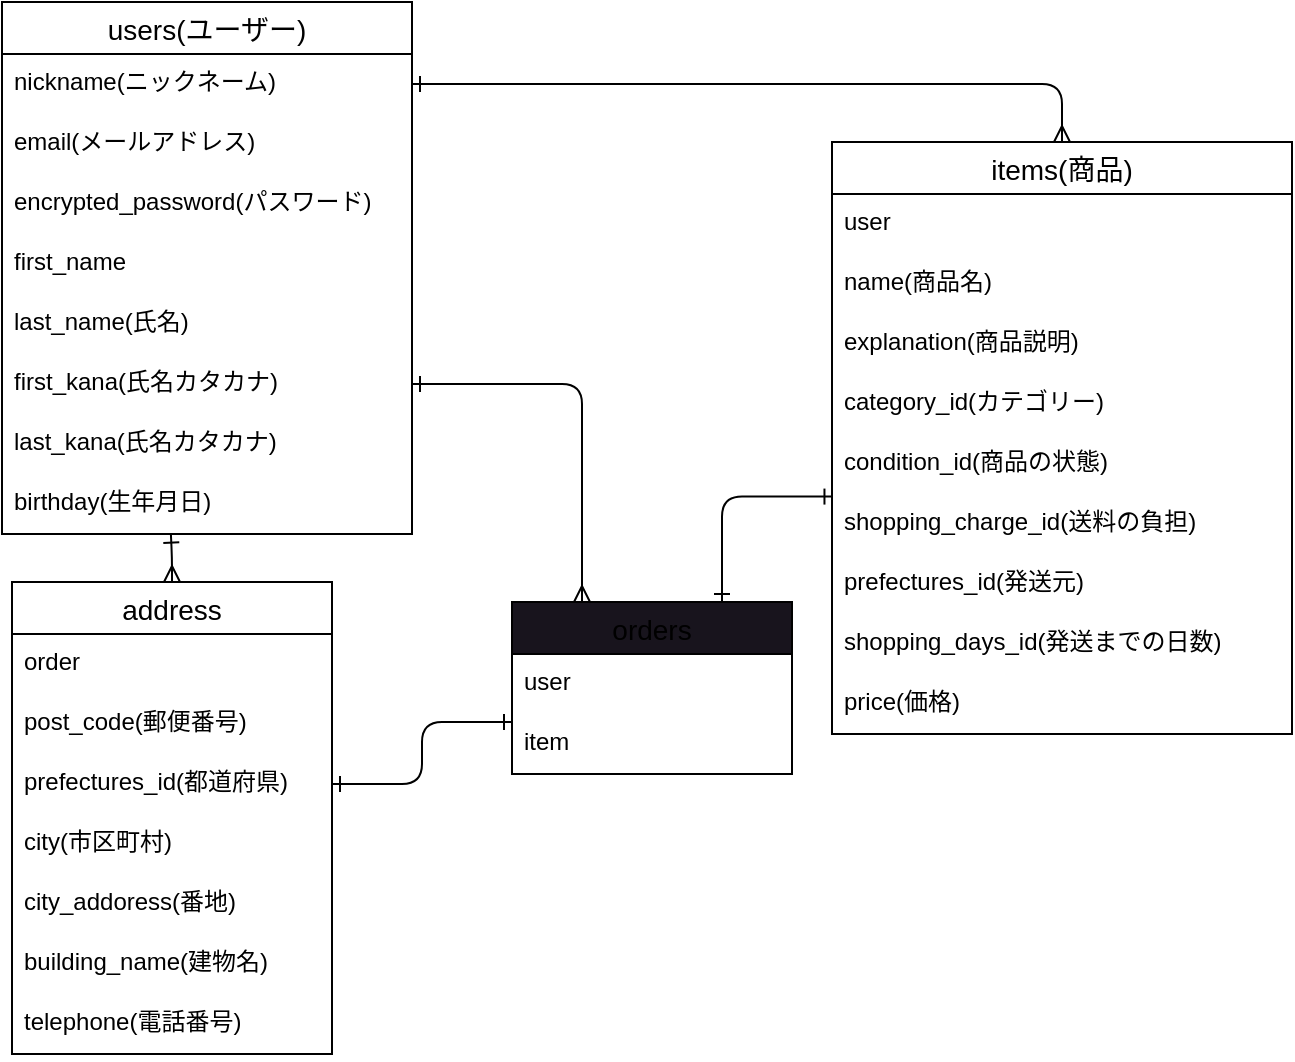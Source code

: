 <mxfile>
    <diagram id="hBhVUn458CZT0cItxljj" name="ページ3">
        <mxGraphModel dx="497" dy="497" grid="1" gridSize="10" guides="1" tooltips="1" connect="1" arrows="1" fold="1" page="1" pageScale="1" pageWidth="827" pageHeight="1169" math="0" shadow="0">
            <root>
                <mxCell id="0"/>
                <mxCell id="1" parent="0"/>
                <mxCell id="Ea6Bec1mbJExKDXvfB3p-1" value="users(ユーザー)" style="swimlane;fontStyle=0;childLayout=stackLayout;horizontal=1;startSize=26;horizontalStack=0;resizeParent=1;resizeParentMax=0;resizeLast=0;collapsible=1;marginBottom=0;align=center;fontSize=14;strokeWidth=1;fillColor=none;" parent="1" vertex="1">
                    <mxGeometry x="15" y="10" width="205" height="266" as="geometry"/>
                </mxCell>
                <mxCell id="Ea6Bec1mbJExKDXvfB3p-2" value="nickname(ニックネーム)   " style="text;strokeColor=none;fillColor=none;spacingLeft=4;spacingRight=4;overflow=hidden;rotatable=0;points=[[0,0.5],[1,0.5]];portConstraint=eastwest;fontSize=12;strokeWidth=1;" parent="Ea6Bec1mbJExKDXvfB3p-1" vertex="1">
                    <mxGeometry y="26" width="205" height="30" as="geometry"/>
                </mxCell>
                <mxCell id="Ea6Bec1mbJExKDXvfB3p-3" value="email(メールアドレス)" style="text;strokeColor=none;fillColor=none;spacingLeft=4;spacingRight=4;overflow=hidden;rotatable=0;points=[[0,0.5],[1,0.5]];portConstraint=eastwest;fontSize=12;strokeWidth=1;" parent="Ea6Bec1mbJExKDXvfB3p-1" vertex="1">
                    <mxGeometry y="56" width="205" height="30" as="geometry"/>
                </mxCell>
                <mxCell id="Ea6Bec1mbJExKDXvfB3p-4" value="encrypted_password(パスワード)" style="text;strokeColor=none;fillColor=none;spacingLeft=4;spacingRight=4;overflow=hidden;rotatable=0;points=[[0,0.5],[1,0.5]];portConstraint=eastwest;fontSize=12;strokeWidth=1;" parent="Ea6Bec1mbJExKDXvfB3p-1" vertex="1">
                    <mxGeometry y="86" width="205" height="30" as="geometry"/>
                </mxCell>
                <mxCell id="Ea6Bec1mbJExKDXvfB3p-5" value="first_name" style="text;strokeColor=none;fillColor=none;spacingLeft=4;spacingRight=4;overflow=hidden;rotatable=0;points=[[0,0.5],[1,0.5]];portConstraint=eastwest;fontSize=12;strokeWidth=1;" parent="Ea6Bec1mbJExKDXvfB3p-1" vertex="1">
                    <mxGeometry y="116" width="205" height="30" as="geometry"/>
                </mxCell>
                <mxCell id="Ea6Bec1mbJExKDXvfB3p-6" value="last_name(氏名)" style="text;strokeColor=none;fillColor=none;spacingLeft=4;spacingRight=4;overflow=hidden;rotatable=0;points=[[0,0.5],[1,0.5]];portConstraint=eastwest;fontSize=12;strokeWidth=1;" parent="Ea6Bec1mbJExKDXvfB3p-1" vertex="1">
                    <mxGeometry y="146" width="205" height="30" as="geometry"/>
                </mxCell>
                <mxCell id="Ea6Bec1mbJExKDXvfB3p-7" value="first_kana(氏名カタカナ)" style="text;strokeColor=none;fillColor=none;spacingLeft=4;spacingRight=4;overflow=hidden;rotatable=0;points=[[0,0.5],[1,0.5]];portConstraint=eastwest;fontSize=12;strokeWidth=1;" parent="Ea6Bec1mbJExKDXvfB3p-1" vertex="1">
                    <mxGeometry y="176" width="205" height="30" as="geometry"/>
                </mxCell>
                <mxCell id="Ea6Bec1mbJExKDXvfB3p-8" value="last_kana(氏名カタカナ)" style="text;strokeColor=none;fillColor=none;spacingLeft=4;spacingRight=4;overflow=hidden;rotatable=0;points=[[0,0.5],[1,0.5]];portConstraint=eastwest;fontSize=12;strokeWidth=1;" parent="Ea6Bec1mbJExKDXvfB3p-1" vertex="1">
                    <mxGeometry y="206" width="205" height="30" as="geometry"/>
                </mxCell>
                <mxCell id="Ea6Bec1mbJExKDXvfB3p-9" value="birthday(生年月日)" style="text;strokeColor=none;fillColor=none;spacingLeft=4;spacingRight=4;overflow=hidden;rotatable=0;points=[[0,0.5],[1,0.5]];portConstraint=eastwest;fontSize=12;strokeWidth=1;" parent="Ea6Bec1mbJExKDXvfB3p-1" vertex="1">
                    <mxGeometry y="236" width="205" height="30" as="geometry"/>
                </mxCell>
                <mxCell id="Ea6Bec1mbJExKDXvfB3p-10" value="items(商品)" style="swimlane;fontStyle=0;childLayout=stackLayout;horizontal=1;startSize=26;horizontalStack=0;resizeParent=1;resizeParentMax=0;resizeLast=0;collapsible=1;marginBottom=0;align=center;fontSize=14;strokeWidth=1;fillColor=none;" parent="1" vertex="1">
                    <mxGeometry x="430" y="80" width="230" height="296" as="geometry"/>
                </mxCell>
                <mxCell id="Ea6Bec1mbJExKDXvfB3p-11" value="user" style="text;strokeColor=none;fillColor=none;spacingLeft=4;spacingRight=4;overflow=hidden;rotatable=0;points=[[0,0.5],[1,0.5]];portConstraint=eastwest;fontSize=12;strokeWidth=1;" parent="Ea6Bec1mbJExKDXvfB3p-10" vertex="1">
                    <mxGeometry y="26" width="230" height="30" as="geometry"/>
                </mxCell>
                <mxCell id="Ea6Bec1mbJExKDXvfB3p-12" value="name(商品名)" style="text;strokeColor=none;fillColor=none;spacingLeft=4;spacingRight=4;overflow=hidden;rotatable=0;points=[[0,0.5],[1,0.5]];portConstraint=eastwest;fontSize=12;strokeWidth=1;" parent="Ea6Bec1mbJExKDXvfB3p-10" vertex="1">
                    <mxGeometry y="56" width="230" height="30" as="geometry"/>
                </mxCell>
                <mxCell id="Ea6Bec1mbJExKDXvfB3p-13" value="explanation(商品説明)" style="text;strokeColor=none;fillColor=none;spacingLeft=4;spacingRight=4;overflow=hidden;rotatable=0;points=[[0,0.5],[1,0.5]];portConstraint=eastwest;fontSize=12;strokeWidth=1;" parent="Ea6Bec1mbJExKDXvfB3p-10" vertex="1">
                    <mxGeometry y="86" width="230" height="30" as="geometry"/>
                </mxCell>
                <mxCell id="Ea6Bec1mbJExKDXvfB3p-14" value="category_id(カテゴリー)" style="text;strokeColor=none;fillColor=none;spacingLeft=4;spacingRight=4;overflow=hidden;rotatable=0;points=[[0,0.5],[1,0.5]];portConstraint=eastwest;fontSize=12;strokeWidth=1;" parent="Ea6Bec1mbJExKDXvfB3p-10" vertex="1">
                    <mxGeometry y="116" width="230" height="30" as="geometry"/>
                </mxCell>
                <mxCell id="Ea6Bec1mbJExKDXvfB3p-15" value="condition_id(商品の状態)" style="text;strokeColor=none;fillColor=none;spacingLeft=4;spacingRight=4;overflow=hidden;rotatable=0;points=[[0,0.5],[1,0.5]];portConstraint=eastwest;fontSize=12;strokeWidth=1;" parent="Ea6Bec1mbJExKDXvfB3p-10" vertex="1">
                    <mxGeometry y="146" width="230" height="30" as="geometry"/>
                </mxCell>
                <mxCell id="Ea6Bec1mbJExKDXvfB3p-16" value="shopping_charge_id(送料の負担)" style="text;strokeColor=none;fillColor=none;spacingLeft=4;spacingRight=4;overflow=hidden;rotatable=0;points=[[0,0.5],[1,0.5]];portConstraint=eastwest;fontSize=12;strokeWidth=1;" parent="Ea6Bec1mbJExKDXvfB3p-10" vertex="1">
                    <mxGeometry y="176" width="230" height="30" as="geometry"/>
                </mxCell>
                <mxCell id="Ea6Bec1mbJExKDXvfB3p-17" value="prefectures_id(発送元)" style="text;strokeColor=none;fillColor=none;spacingLeft=4;spacingRight=4;overflow=hidden;rotatable=0;points=[[0,0.5],[1,0.5]];portConstraint=eastwest;fontSize=12;strokeWidth=1;" parent="Ea6Bec1mbJExKDXvfB3p-10" vertex="1">
                    <mxGeometry y="206" width="230" height="30" as="geometry"/>
                </mxCell>
                <mxCell id="Ea6Bec1mbJExKDXvfB3p-18" value="shopping_days_id(発送までの日数)" style="text;strokeColor=none;fillColor=none;spacingLeft=4;spacingRight=4;overflow=hidden;rotatable=0;points=[[0,0.5],[1,0.5]];portConstraint=eastwest;fontSize=12;strokeWidth=1;" parent="Ea6Bec1mbJExKDXvfB3p-10" vertex="1">
                    <mxGeometry y="236" width="230" height="30" as="geometry"/>
                </mxCell>
                <mxCell id="Ea6Bec1mbJExKDXvfB3p-19" value="price(価格)" style="text;strokeColor=none;fillColor=none;spacingLeft=4;spacingRight=4;overflow=hidden;rotatable=0;points=[[0,0.5],[1,0.5]];portConstraint=eastwest;fontSize=12;strokeWidth=1;" parent="Ea6Bec1mbJExKDXvfB3p-10" vertex="1">
                    <mxGeometry y="266" width="230" height="30" as="geometry"/>
                </mxCell>
                <mxCell id="Ea6Bec1mbJExKDXvfB3p-20" style="edgeStyle=orthogonalEdgeStyle;html=1;exitX=0.5;exitY=0;exitDx=0;exitDy=0;startArrow=ERmany;startFill=0;endArrow=ERone;endFill=0;entryX=0.412;entryY=1.01;entryDx=0;entryDy=0;entryPerimeter=0;" parent="1" source="Ea6Bec1mbJExKDXvfB3p-21" target="Ea6Bec1mbJExKDXvfB3p-9" edge="1">
                    <mxGeometry relative="1" as="geometry">
                        <mxPoint x="100" y="220" as="targetPoint"/>
                    </mxGeometry>
                </mxCell>
                <mxCell id="Ea6Bec1mbJExKDXvfB3p-21" value=" address" style="swimlane;fontStyle=0;childLayout=stackLayout;horizontal=1;startSize=26;horizontalStack=0;resizeParent=1;resizeParentMax=0;resizeLast=0;collapsible=1;marginBottom=0;align=center;fontSize=14;strokeWidth=1;fillColor=none;" parent="1" vertex="1">
                    <mxGeometry x="20" y="300" width="160" height="236" as="geometry"/>
                </mxCell>
                <mxCell id="Ea6Bec1mbJExKDXvfB3p-22" value="order" style="text;strokeColor=none;fillColor=none;spacingLeft=4;spacingRight=4;overflow=hidden;rotatable=0;points=[[0,0.5],[1,0.5]];portConstraint=eastwest;fontSize=12;strokeWidth=1;" parent="Ea6Bec1mbJExKDXvfB3p-21" vertex="1">
                    <mxGeometry y="26" width="160" height="30" as="geometry"/>
                </mxCell>
                <mxCell id="Ea6Bec1mbJExKDXvfB3p-23" value="post_code(郵便番号)" style="text;strokeColor=none;fillColor=none;spacingLeft=4;spacingRight=4;overflow=hidden;rotatable=0;points=[[0,0.5],[1,0.5]];portConstraint=eastwest;fontSize=12;strokeWidth=1;" parent="Ea6Bec1mbJExKDXvfB3p-21" vertex="1">
                    <mxGeometry y="56" width="160" height="30" as="geometry"/>
                </mxCell>
                <mxCell id="Ea6Bec1mbJExKDXvfB3p-24" value="prefectures_id(都道府県)" style="text;strokeColor=none;fillColor=none;spacingLeft=4;spacingRight=4;overflow=hidden;rotatable=0;points=[[0,0.5],[1,0.5]];portConstraint=eastwest;fontSize=12;strokeWidth=1;" parent="Ea6Bec1mbJExKDXvfB3p-21" vertex="1">
                    <mxGeometry y="86" width="160" height="30" as="geometry"/>
                </mxCell>
                <mxCell id="Ea6Bec1mbJExKDXvfB3p-25" value="city(市区町村)" style="text;strokeColor=none;fillColor=none;spacingLeft=4;spacingRight=4;overflow=hidden;rotatable=0;points=[[0,0.5],[1,0.5]];portConstraint=eastwest;fontSize=12;strokeWidth=1;" parent="Ea6Bec1mbJExKDXvfB3p-21" vertex="1">
                    <mxGeometry y="116" width="160" height="30" as="geometry"/>
                </mxCell>
                <mxCell id="Ea6Bec1mbJExKDXvfB3p-26" value="city_addoress(番地)" style="text;strokeColor=none;fillColor=none;spacingLeft=4;spacingRight=4;overflow=hidden;rotatable=0;points=[[0,0.5],[1,0.5]];portConstraint=eastwest;fontSize=12;strokeWidth=1;" parent="Ea6Bec1mbJExKDXvfB3p-21" vertex="1">
                    <mxGeometry y="146" width="160" height="30" as="geometry"/>
                </mxCell>
                <mxCell id="Ea6Bec1mbJExKDXvfB3p-27" value="building_name(建物名)" style="text;strokeColor=none;fillColor=none;spacingLeft=4;spacingRight=4;overflow=hidden;rotatable=0;points=[[0,0.5],[1,0.5]];portConstraint=eastwest;fontSize=12;strokeWidth=1;" parent="Ea6Bec1mbJExKDXvfB3p-21" vertex="1">
                    <mxGeometry y="176" width="160" height="30" as="geometry"/>
                </mxCell>
                <mxCell id="Ea6Bec1mbJExKDXvfB3p-28" value="telephone(電話番号)" style="text;strokeColor=none;fillColor=none;spacingLeft=4;spacingRight=4;overflow=hidden;rotatable=0;points=[[0,0.5],[1,0.5]];portConstraint=eastwest;fontSize=12;strokeWidth=1;" parent="Ea6Bec1mbJExKDXvfB3p-21" vertex="1">
                    <mxGeometry y="206" width="160" height="30" as="geometry"/>
                </mxCell>
                <mxCell id="Ea6Bec1mbJExKDXvfB3p-29" style="edgeStyle=orthogonalEdgeStyle;html=1;exitX=1;exitY=0.5;exitDx=0;exitDy=0;entryX=0.5;entryY=0;entryDx=0;entryDy=0;endArrow=ERmany;endFill=0;startArrow=ERone;startFill=0;" parent="1" source="Ea6Bec1mbJExKDXvfB3p-2" target="Ea6Bec1mbJExKDXvfB3p-10" edge="1">
                    <mxGeometry relative="1" as="geometry"/>
                </mxCell>
                <mxCell id="Ea6Bec1mbJExKDXvfB3p-30" style="edgeStyle=orthogonalEdgeStyle;html=1;startArrow=ERone;startFill=0;endArrow=ERone;endFill=0;exitX=1;exitY=0.5;exitDx=0;exitDy=0;entryX=0;entryY=0.133;entryDx=0;entryDy=0;entryPerimeter=0;" parent="1" source="Ea6Bec1mbJExKDXvfB3p-24" target="Ea6Bec1mbJExKDXvfB3p-35" edge="1">
                    <mxGeometry relative="1" as="geometry">
                        <mxPoint x="250" y="370" as="targetPoint"/>
                        <mxPoint x="190" y="380" as="sourcePoint"/>
                        <Array as="points"/>
                    </mxGeometry>
                </mxCell>
                <mxCell id="Ea6Bec1mbJExKDXvfB3p-31" style="edgeStyle=orthogonalEdgeStyle;html=1;exitX=0.25;exitY=0;exitDx=0;exitDy=0;entryX=1;entryY=0.5;entryDx=0;entryDy=0;startArrow=ERmany;startFill=0;endArrow=ERone;endFill=0;" parent="1" source="Ea6Bec1mbJExKDXvfB3p-33" target="Ea6Bec1mbJExKDXvfB3p-7" edge="1">
                    <mxGeometry relative="1" as="geometry"/>
                </mxCell>
                <mxCell id="Ea6Bec1mbJExKDXvfB3p-32" style="edgeStyle=orthogonalEdgeStyle;html=1;exitX=0.75;exitY=0;exitDx=0;exitDy=0;entryX=0.001;entryY=0.043;entryDx=0;entryDy=0;entryPerimeter=0;startArrow=ERone;startFill=0;endArrow=ERone;endFill=0;" parent="1" source="Ea6Bec1mbJExKDXvfB3p-33" target="Ea6Bec1mbJExKDXvfB3p-16" edge="1">
                    <mxGeometry relative="1" as="geometry"/>
                </mxCell>
                <mxCell id="Ea6Bec1mbJExKDXvfB3p-33" value="orders" style="swimlane;fontStyle=0;childLayout=stackLayout;horizontal=1;startSize=26;horizontalStack=0;resizeParent=1;resizeParentMax=0;resizeLast=0;collapsible=1;marginBottom=0;align=center;fontSize=14;strokeWidth=1;fillColor=#18141D;gradientColor=none;" parent="1" vertex="1">
                    <mxGeometry x="270" y="310" width="140" height="86" as="geometry"/>
                </mxCell>
                <mxCell id="Ea6Bec1mbJExKDXvfB3p-34" value="user" style="text;strokeColor=none;fillColor=none;spacingLeft=4;spacingRight=4;overflow=hidden;rotatable=0;points=[[0,0.5],[1,0.5]];portConstraint=eastwest;fontSize=12;strokeWidth=1;" parent="Ea6Bec1mbJExKDXvfB3p-33" vertex="1">
                    <mxGeometry y="26" width="140" height="30" as="geometry"/>
                </mxCell>
                <mxCell id="Ea6Bec1mbJExKDXvfB3p-35" value="item" style="text;strokeColor=none;fillColor=none;spacingLeft=4;spacingRight=4;overflow=hidden;rotatable=0;points=[[0,0.5],[1,0.5]];portConstraint=eastwest;fontSize=12;strokeWidth=1;" parent="Ea6Bec1mbJExKDXvfB3p-33" vertex="1">
                    <mxGeometry y="56" width="140" height="30" as="geometry"/>
                </mxCell>
            </root>
        </mxGraphModel>
    </diagram>
    <diagram id="EIldHDUh7eOKgzKDG3SQ" name="ページ2">
        <mxGraphModel dx="753" dy="497" grid="1" gridSize="10" guides="1" tooltips="1" connect="1" arrows="1" fold="1" page="1" pageScale="1" pageWidth="827" pageHeight="1169" math="0" shadow="0">
            <root>
                <mxCell id="0"/>
                <mxCell id="1" parent="0"/>
                <mxCell id="mTQw_-cZSrOH_HLuud9X-1" value="users(ユーザー)" style="swimlane;fontStyle=0;childLayout=stackLayout;horizontal=1;startSize=26;horizontalStack=0;resizeParent=1;resizeParentMax=0;resizeLast=0;collapsible=1;marginBottom=0;align=center;fontSize=14;strokeWidth=1;fillColor=none;" vertex="1" parent="1">
                    <mxGeometry x="15" y="10" width="205" height="266" as="geometry"/>
                </mxCell>
                <mxCell id="mTQw_-cZSrOH_HLuud9X-2" value="nickname(ニックネーム)   " style="text;strokeColor=none;fillColor=none;spacingLeft=4;spacingRight=4;overflow=hidden;rotatable=0;points=[[0,0.5],[1,0.5]];portConstraint=eastwest;fontSize=12;strokeWidth=1;" vertex="1" parent="mTQw_-cZSrOH_HLuud9X-1">
                    <mxGeometry y="26" width="205" height="30" as="geometry"/>
                </mxCell>
                <mxCell id="mTQw_-cZSrOH_HLuud9X-3" value="email(メールアドレス)" style="text;strokeColor=none;fillColor=none;spacingLeft=4;spacingRight=4;overflow=hidden;rotatable=0;points=[[0,0.5],[1,0.5]];portConstraint=eastwest;fontSize=12;strokeWidth=1;" vertex="1" parent="mTQw_-cZSrOH_HLuud9X-1">
                    <mxGeometry y="56" width="205" height="30" as="geometry"/>
                </mxCell>
                <mxCell id="mTQw_-cZSrOH_HLuud9X-4" value="encrypted_password(パスワード)" style="text;strokeColor=none;fillColor=none;spacingLeft=4;spacingRight=4;overflow=hidden;rotatable=0;points=[[0,0.5],[1,0.5]];portConstraint=eastwest;fontSize=12;strokeWidth=1;" vertex="1" parent="mTQw_-cZSrOH_HLuud9X-1">
                    <mxGeometry y="86" width="205" height="30" as="geometry"/>
                </mxCell>
                <mxCell id="mTQw_-cZSrOH_HLuud9X-5" value="first_name" style="text;strokeColor=none;fillColor=none;spacingLeft=4;spacingRight=4;overflow=hidden;rotatable=0;points=[[0,0.5],[1,0.5]];portConstraint=eastwest;fontSize=12;strokeWidth=1;" vertex="1" parent="mTQw_-cZSrOH_HLuud9X-1">
                    <mxGeometry y="116" width="205" height="30" as="geometry"/>
                </mxCell>
                <mxCell id="3-h1jB0axrMuEB56o5G_-6" value="last_name(氏名)" style="text;strokeColor=none;fillColor=none;spacingLeft=4;spacingRight=4;overflow=hidden;rotatable=0;points=[[0,0.5],[1,0.5]];portConstraint=eastwest;fontSize=12;strokeWidth=1;" vertex="1" parent="mTQw_-cZSrOH_HLuud9X-1">
                    <mxGeometry y="146" width="205" height="30" as="geometry"/>
                </mxCell>
                <mxCell id="mTQw_-cZSrOH_HLuud9X-6" value="first_kana(氏名カタカナ)" style="text;strokeColor=none;fillColor=none;spacingLeft=4;spacingRight=4;overflow=hidden;rotatable=0;points=[[0,0.5],[1,0.5]];portConstraint=eastwest;fontSize=12;strokeWidth=1;" vertex="1" parent="mTQw_-cZSrOH_HLuud9X-1">
                    <mxGeometry y="176" width="205" height="30" as="geometry"/>
                </mxCell>
                <mxCell id="3-h1jB0axrMuEB56o5G_-7" value="last_kana(氏名カタカナ)" style="text;strokeColor=none;fillColor=none;spacingLeft=4;spacingRight=4;overflow=hidden;rotatable=0;points=[[0,0.5],[1,0.5]];portConstraint=eastwest;fontSize=12;strokeWidth=1;" vertex="1" parent="mTQw_-cZSrOH_HLuud9X-1">
                    <mxGeometry y="206" width="205" height="30" as="geometry"/>
                </mxCell>
                <mxCell id="mTQw_-cZSrOH_HLuud9X-7" value="birthday(生年月日)" style="text;strokeColor=none;fillColor=none;spacingLeft=4;spacingRight=4;overflow=hidden;rotatable=0;points=[[0,0.5],[1,0.5]];portConstraint=eastwest;fontSize=12;strokeWidth=1;" vertex="1" parent="mTQw_-cZSrOH_HLuud9X-1">
                    <mxGeometry y="236" width="205" height="30" as="geometry"/>
                </mxCell>
                <mxCell id="mTQw_-cZSrOH_HLuud9X-8" value="items(商品)" style="swimlane;fontStyle=0;childLayout=stackLayout;horizontal=1;startSize=26;horizontalStack=0;resizeParent=1;resizeParentMax=0;resizeLast=0;collapsible=1;marginBottom=0;align=center;fontSize=14;strokeWidth=1;fillColor=none;" vertex="1" parent="1">
                    <mxGeometry x="430" y="80" width="230" height="296" as="geometry"/>
                </mxCell>
                <mxCell id="mTQw_-cZSrOH_HLuud9X-10" value="user" style="text;strokeColor=none;fillColor=none;spacingLeft=4;spacingRight=4;overflow=hidden;rotatable=0;points=[[0,0.5],[1,0.5]];portConstraint=eastwest;fontSize=12;strokeWidth=1;" vertex="1" parent="mTQw_-cZSrOH_HLuud9X-8">
                    <mxGeometry y="26" width="230" height="30" as="geometry"/>
                </mxCell>
                <mxCell id="3-h1jB0axrMuEB56o5G_-5" value="name(商品名)" style="text;strokeColor=none;fillColor=none;spacingLeft=4;spacingRight=4;overflow=hidden;rotatable=0;points=[[0,0.5],[1,0.5]];portConstraint=eastwest;fontSize=12;strokeWidth=1;" vertex="1" parent="mTQw_-cZSrOH_HLuud9X-8">
                    <mxGeometry y="56" width="230" height="30" as="geometry"/>
                </mxCell>
                <mxCell id="mTQw_-cZSrOH_HLuud9X-11" value="explanation(商品説明)" style="text;strokeColor=none;fillColor=none;spacingLeft=4;spacingRight=4;overflow=hidden;rotatable=0;points=[[0,0.5],[1,0.5]];portConstraint=eastwest;fontSize=12;strokeWidth=1;" vertex="1" parent="mTQw_-cZSrOH_HLuud9X-8">
                    <mxGeometry y="86" width="230" height="30" as="geometry"/>
                </mxCell>
                <mxCell id="mTQw_-cZSrOH_HLuud9X-12" value="category_id(カテゴリー)" style="text;strokeColor=none;fillColor=none;spacingLeft=4;spacingRight=4;overflow=hidden;rotatable=0;points=[[0,0.5],[1,0.5]];portConstraint=eastwest;fontSize=12;strokeWidth=1;" vertex="1" parent="mTQw_-cZSrOH_HLuud9X-8">
                    <mxGeometry y="116" width="230" height="30" as="geometry"/>
                </mxCell>
                <mxCell id="mTQw_-cZSrOH_HLuud9X-13" value="condition_id(商品の状態)" style="text;strokeColor=none;fillColor=none;spacingLeft=4;spacingRight=4;overflow=hidden;rotatable=0;points=[[0,0.5],[1,0.5]];portConstraint=eastwest;fontSize=12;strokeWidth=1;" vertex="1" parent="mTQw_-cZSrOH_HLuud9X-8">
                    <mxGeometry y="146" width="230" height="30" as="geometry"/>
                </mxCell>
                <mxCell id="mTQw_-cZSrOH_HLuud9X-14" value="shopping_charge_id(送料の負担)" style="text;strokeColor=none;fillColor=none;spacingLeft=4;spacingRight=4;overflow=hidden;rotatable=0;points=[[0,0.5],[1,0.5]];portConstraint=eastwest;fontSize=12;strokeWidth=1;" vertex="1" parent="mTQw_-cZSrOH_HLuud9X-8">
                    <mxGeometry y="176" width="230" height="30" as="geometry"/>
                </mxCell>
                <mxCell id="mTQw_-cZSrOH_HLuud9X-15" value="shopping_address_id(発送元)" style="text;strokeColor=none;fillColor=none;spacingLeft=4;spacingRight=4;overflow=hidden;rotatable=0;points=[[0,0.5],[1,0.5]];portConstraint=eastwest;fontSize=12;strokeWidth=1;" vertex="1" parent="mTQw_-cZSrOH_HLuud9X-8">
                    <mxGeometry y="206" width="230" height="30" as="geometry"/>
                </mxCell>
                <mxCell id="mTQw_-cZSrOH_HLuud9X-16" value="shopping_days_id(発送までの日数)" style="text;strokeColor=none;fillColor=none;spacingLeft=4;spacingRight=4;overflow=hidden;rotatable=0;points=[[0,0.5],[1,0.5]];portConstraint=eastwest;fontSize=12;strokeWidth=1;" vertex="1" parent="mTQw_-cZSrOH_HLuud9X-8">
                    <mxGeometry y="236" width="230" height="30" as="geometry"/>
                </mxCell>
                <mxCell id="mTQw_-cZSrOH_HLuud9X-17" value="price(価格)" style="text;strokeColor=none;fillColor=none;spacingLeft=4;spacingRight=4;overflow=hidden;rotatable=0;points=[[0,0.5],[1,0.5]];portConstraint=eastwest;fontSize=12;strokeWidth=1;" vertex="1" parent="mTQw_-cZSrOH_HLuud9X-8">
                    <mxGeometry y="266" width="230" height="30" as="geometry"/>
                </mxCell>
                <mxCell id="mTQw_-cZSrOH_HLuud9X-18" style="edgeStyle=orthogonalEdgeStyle;html=1;exitX=0.5;exitY=0;exitDx=0;exitDy=0;startArrow=ERmany;startFill=0;endArrow=ERone;endFill=0;entryX=0.412;entryY=1.01;entryDx=0;entryDy=0;entryPerimeter=0;" edge="1" parent="1" source="mTQw_-cZSrOH_HLuud9X-19" target="mTQw_-cZSrOH_HLuud9X-7">
                    <mxGeometry relative="1" as="geometry">
                        <mxPoint x="100" y="220" as="targetPoint"/>
                    </mxGeometry>
                </mxCell>
                <mxCell id="mTQw_-cZSrOH_HLuud9X-19" value=" buyers" style="swimlane;fontStyle=0;childLayout=stackLayout;horizontal=1;startSize=26;horizontalStack=0;resizeParent=1;resizeParentMax=0;resizeLast=0;collapsible=1;marginBottom=0;align=center;fontSize=14;strokeWidth=1;fillColor=none;" vertex="1" parent="1">
                    <mxGeometry x="20" y="300" width="160" height="236" as="geometry"/>
                </mxCell>
                <mxCell id="3-h1jB0axrMuEB56o5G_-9" value="order" style="text;strokeColor=none;fillColor=none;spacingLeft=4;spacingRight=4;overflow=hidden;rotatable=0;points=[[0,0.5],[1,0.5]];portConstraint=eastwest;fontSize=12;strokeWidth=1;" vertex="1" parent="mTQw_-cZSrOH_HLuud9X-19">
                    <mxGeometry y="26" width="160" height="30" as="geometry"/>
                </mxCell>
                <mxCell id="mTQw_-cZSrOH_HLuud9X-20" value="post_code(郵便番号)" style="text;strokeColor=none;fillColor=none;spacingLeft=4;spacingRight=4;overflow=hidden;rotatable=0;points=[[0,0.5],[1,0.5]];portConstraint=eastwest;fontSize=12;strokeWidth=1;" vertex="1" parent="mTQw_-cZSrOH_HLuud9X-19">
                    <mxGeometry y="56" width="160" height="30" as="geometry"/>
                </mxCell>
                <mxCell id="mTQw_-cZSrOH_HLuud9X-21" value="prefectures_id(都道府県)" style="text;strokeColor=none;fillColor=none;spacingLeft=4;spacingRight=4;overflow=hidden;rotatable=0;points=[[0,0.5],[1,0.5]];portConstraint=eastwest;fontSize=12;strokeWidth=1;" vertex="1" parent="mTQw_-cZSrOH_HLuud9X-19">
                    <mxGeometry y="86" width="160" height="30" as="geometry"/>
                </mxCell>
                <mxCell id="mTQw_-cZSrOH_HLuud9X-22" value="municipalities(市区町村)" style="text;strokeColor=none;fillColor=none;spacingLeft=4;spacingRight=4;overflow=hidden;rotatable=0;points=[[0,0.5],[1,0.5]];portConstraint=eastwest;fontSize=12;strokeWidth=1;" vertex="1" parent="mTQw_-cZSrOH_HLuud9X-19">
                    <mxGeometry y="116" width="160" height="30" as="geometry"/>
                </mxCell>
                <mxCell id="mTQw_-cZSrOH_HLuud9X-23" value="street_addoress(番地)" style="text;strokeColor=none;fillColor=none;spacingLeft=4;spacingRight=4;overflow=hidden;rotatable=0;points=[[0,0.5],[1,0.5]];portConstraint=eastwest;fontSize=12;strokeWidth=1;" vertex="1" parent="mTQw_-cZSrOH_HLuud9X-19">
                    <mxGeometry y="146" width="160" height="30" as="geometry"/>
                </mxCell>
                <mxCell id="mTQw_-cZSrOH_HLuud9X-24" value="building_name(建物名)" style="text;strokeColor=none;fillColor=none;spacingLeft=4;spacingRight=4;overflow=hidden;rotatable=0;points=[[0,0.5],[1,0.5]];portConstraint=eastwest;fontSize=12;strokeWidth=1;" vertex="1" parent="mTQw_-cZSrOH_HLuud9X-19">
                    <mxGeometry y="176" width="160" height="30" as="geometry"/>
                </mxCell>
                <mxCell id="mTQw_-cZSrOH_HLuud9X-25" value="telephone(電話番号)" style="text;strokeColor=none;fillColor=none;spacingLeft=4;spacingRight=4;overflow=hidden;rotatable=0;points=[[0,0.5],[1,0.5]];portConstraint=eastwest;fontSize=12;strokeWidth=1;" vertex="1" parent="mTQw_-cZSrOH_HLuud9X-19">
                    <mxGeometry y="206" width="160" height="30" as="geometry"/>
                </mxCell>
                <mxCell id="mTQw_-cZSrOH_HLuud9X-26" style="edgeStyle=orthogonalEdgeStyle;html=1;exitX=1;exitY=0.5;exitDx=0;exitDy=0;entryX=0.5;entryY=0;entryDx=0;entryDy=0;endArrow=ERmany;endFill=0;startArrow=ERone;startFill=0;" edge="1" parent="1" source="mTQw_-cZSrOH_HLuud9X-2" target="mTQw_-cZSrOH_HLuud9X-8">
                    <mxGeometry relative="1" as="geometry"/>
                </mxCell>
                <mxCell id="mTQw_-cZSrOH_HLuud9X-27" style="edgeStyle=orthogonalEdgeStyle;html=1;startArrow=ERone;startFill=0;endArrow=ERone;endFill=0;exitX=1;exitY=0.5;exitDx=0;exitDy=0;" edge="1" parent="1" source="mTQw_-cZSrOH_HLuud9X-21">
                    <mxGeometry relative="1" as="geometry">
                        <mxPoint x="270" y="371" as="targetPoint"/>
                        <mxPoint x="190" y="380" as="sourcePoint"/>
                        <Array as="points"/>
                    </mxGeometry>
                </mxCell>
                <mxCell id="3-h1jB0axrMuEB56o5G_-10" style="edgeStyle=orthogonalEdgeStyle;html=1;exitX=0.25;exitY=0;exitDx=0;exitDy=0;entryX=1;entryY=0.5;entryDx=0;entryDy=0;startArrow=ERmany;startFill=0;endArrow=ERone;endFill=0;" edge="1" parent="1" source="3-h1jB0axrMuEB56o5G_-1" target="mTQw_-cZSrOH_HLuud9X-6">
                    <mxGeometry relative="1" as="geometry"/>
                </mxCell>
                <mxCell id="3-h1jB0axrMuEB56o5G_-11" style="edgeStyle=orthogonalEdgeStyle;html=1;exitX=0.75;exitY=0;exitDx=0;exitDy=0;entryX=0.019;entryY=0.047;entryDx=0;entryDy=0;entryPerimeter=0;startArrow=ERone;startFill=0;endArrow=ERone;endFill=0;" edge="1" parent="1" source="3-h1jB0axrMuEB56o5G_-1" target="mTQw_-cZSrOH_HLuud9X-14">
                    <mxGeometry relative="1" as="geometry"/>
                </mxCell>
                <mxCell id="3-h1jB0axrMuEB56o5G_-1" value="orders" style="swimlane;fontStyle=0;childLayout=stackLayout;horizontal=1;startSize=26;horizontalStack=0;resizeParent=1;resizeParentMax=0;resizeLast=0;collapsible=1;marginBottom=0;align=center;fontSize=14;strokeWidth=1;fillColor=#18141D;gradientColor=none;" vertex="1" parent="1">
                    <mxGeometry x="270" y="310" width="140" height="86" as="geometry"/>
                </mxCell>
                <mxCell id="3-h1jB0axrMuEB56o5G_-2" value="user" style="text;strokeColor=none;fillColor=none;spacingLeft=4;spacingRight=4;overflow=hidden;rotatable=0;points=[[0,0.5],[1,0.5]];portConstraint=eastwest;fontSize=12;strokeWidth=1;" vertex="1" parent="3-h1jB0axrMuEB56o5G_-1">
                    <mxGeometry y="26" width="140" height="30" as="geometry"/>
                </mxCell>
                <mxCell id="3-h1jB0axrMuEB56o5G_-3" value="item" style="text;strokeColor=none;fillColor=none;spacingLeft=4;spacingRight=4;overflow=hidden;rotatable=0;points=[[0,0.5],[1,0.5]];portConstraint=eastwest;fontSize=12;strokeWidth=1;" vertex="1" parent="3-h1jB0axrMuEB56o5G_-1">
                    <mxGeometry y="56" width="140" height="30" as="geometry"/>
                </mxCell>
            </root>
        </mxGraphModel>
    </diagram>
</mxfile>